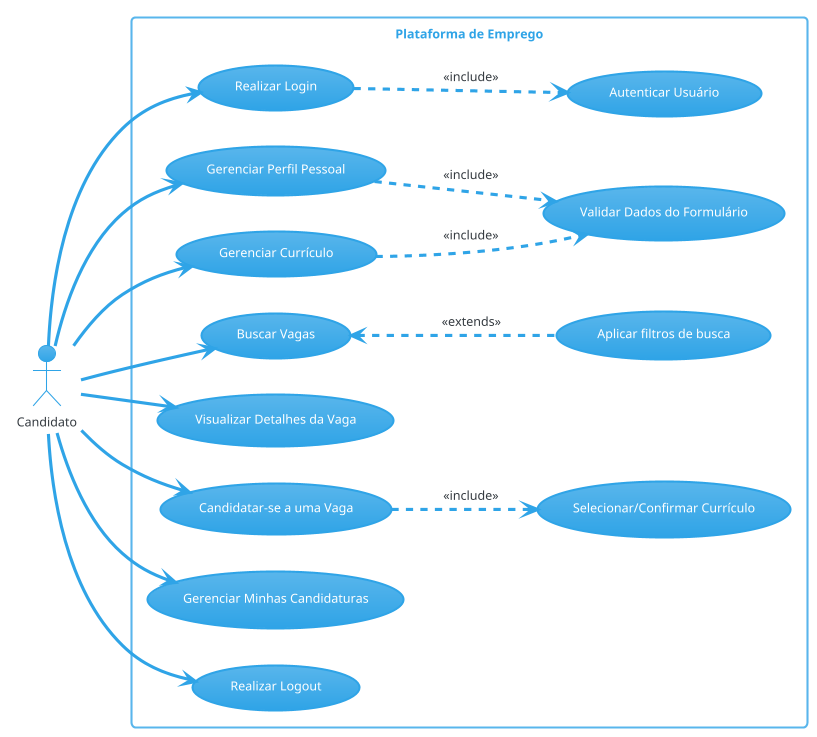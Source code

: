 @startuml caso_de_uso_candidato
!theme cerulean
left to right direction

actor Candidato

rectangle "Plataforma de Emprego" {
    usecase "Realizar Login" as UC_Login
    usecase "Gerenciar Perfil Pessoal" as UC_ManageProfile
    usecase "Gerenciar Currículo" as UC_ManageResume
    usecase "Buscar Vagas" as UC_SearchVacancies
    usecase "Visualizar Detalhes da Vaga" as UC_ViewDetails
    usecase "Candidatar-se a uma Vaga" as UC_ApplyVacancy
    usecase "Gerenciar Minhas Candidaturas" as UC_ManageApplications
    usecase "Realizar Logout" as UC_Logout
    usecase "Autenticar Usuário" as UC_Auth
    usecase "Validar Dados do Formulário" as UC_ValidateForm
    usecase "Selecionar/Confirmar Currículo" as UC_SelectResume
    usecase "Aplicar filtros de busca" as UC_filtros

}

Candidato --> UC_Login
Candidato --> UC_ManageProfile
Candidato --> UC_ManageResume
Candidato --> UC_SearchVacancies
Candidato --> UC_ViewDetails
Candidato --> UC_ApplyVacancy
Candidato --> UC_ManageApplications
Candidato --> UC_Logout

UC_Login ..> UC_Auth : <<include>>


UC_ManageProfile ..> UC_ValidateForm : <<include>>
UC_SearchVacancies <.. UC_filtros: <<extends>>


UC_ManageResume ..> UC_ValidateForm : <<include>>

UC_ApplyVacancy ..> UC_SelectResume : <<include>>


@enduml
